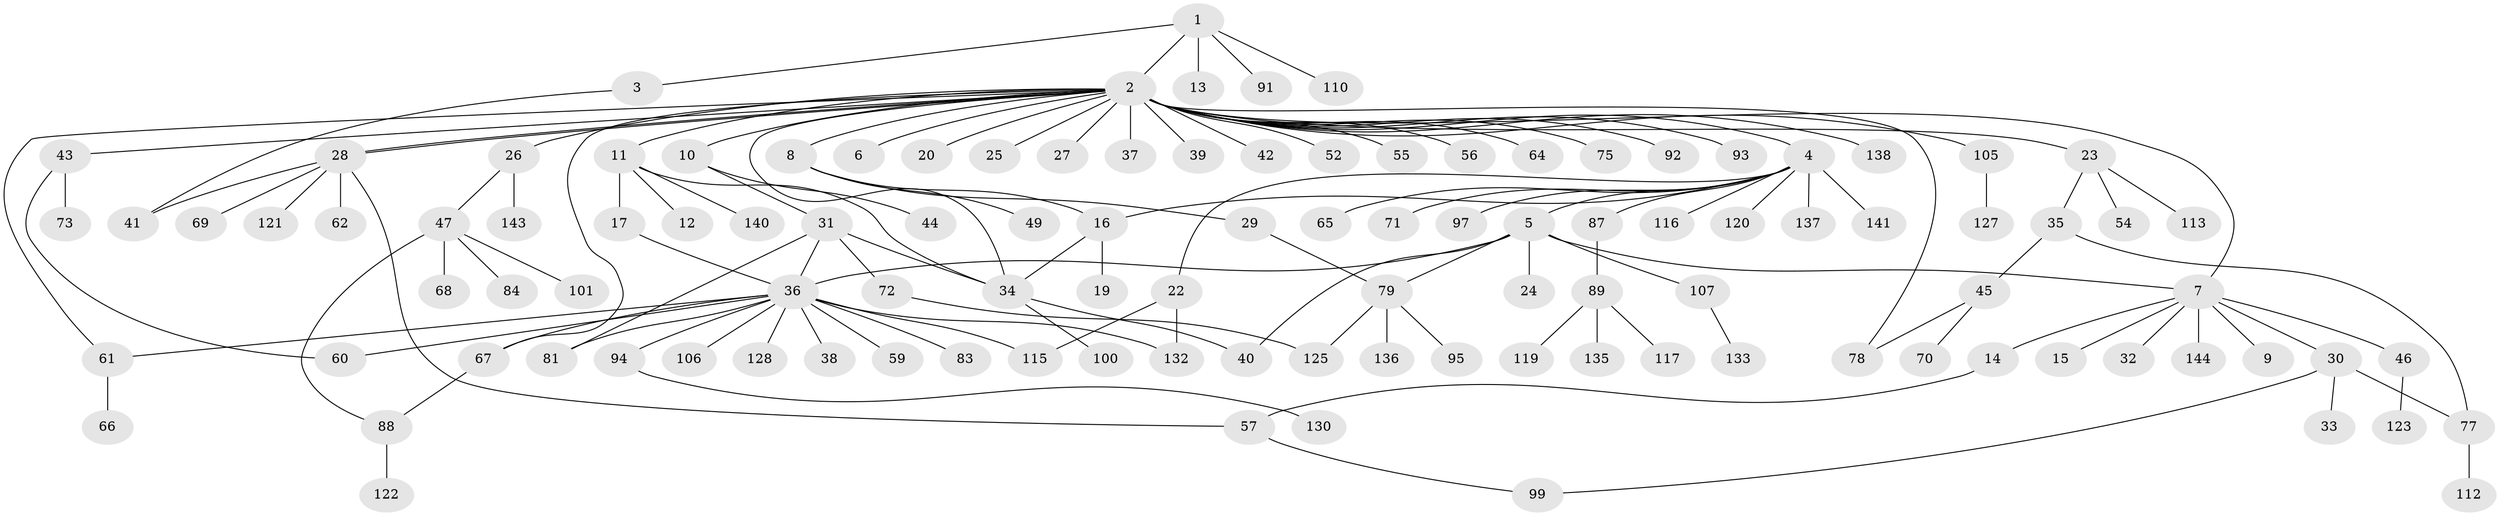 // Generated by graph-tools (version 1.1) at 2025/23/03/03/25 07:23:50]
// undirected, 112 vertices, 134 edges
graph export_dot {
graph [start="1"]
  node [color=gray90,style=filled];
  1 [super="+139"];
  2 [super="+50"];
  3 [super="+63"];
  4 [super="+51"];
  5;
  6;
  7 [super="+134"];
  8 [super="+76"];
  9;
  10 [super="+109"];
  11 [super="+82"];
  12;
  13;
  14 [super="+18"];
  15 [super="+21"];
  16;
  17 [super="+74"];
  19;
  20 [super="+131"];
  22;
  23 [super="+114"];
  24;
  25 [super="+86"];
  26;
  27;
  28 [super="+53"];
  29;
  30;
  31 [super="+80"];
  32;
  33;
  34 [super="+58"];
  35 [super="+129"];
  36 [super="+48"];
  37 [super="+124"];
  38;
  39;
  40;
  41;
  42;
  43 [super="+142"];
  44 [super="+102"];
  45 [super="+90"];
  46;
  47 [super="+108"];
  49;
  52;
  54;
  55;
  56;
  57 [super="+85"];
  59;
  60 [super="+104"];
  61 [super="+126"];
  62 [super="+111"];
  64;
  65;
  66;
  67;
  68;
  69;
  70;
  71;
  72;
  73;
  75;
  77 [super="+98"];
  78;
  79 [super="+103"];
  81;
  83;
  84;
  87;
  88 [super="+118"];
  89 [super="+96"];
  91;
  92;
  93;
  94;
  95;
  97;
  99 [super="+145"];
  100;
  101;
  105;
  106;
  107;
  110;
  112;
  113;
  115;
  116;
  117;
  119;
  120;
  121;
  122;
  123;
  125;
  127;
  128;
  130;
  132;
  133;
  135;
  136;
  137;
  138;
  140;
  141;
  143;
  144;
  1 -- 2;
  1 -- 3;
  1 -- 13;
  1 -- 91;
  1 -- 110;
  2 -- 4;
  2 -- 6;
  2 -- 7;
  2 -- 8;
  2 -- 10;
  2 -- 11;
  2 -- 20;
  2 -- 23;
  2 -- 25;
  2 -- 26;
  2 -- 27;
  2 -- 28;
  2 -- 28;
  2 -- 34;
  2 -- 37 [weight=2];
  2 -- 39;
  2 -- 42;
  2 -- 43;
  2 -- 52;
  2 -- 55;
  2 -- 56;
  2 -- 61;
  2 -- 64;
  2 -- 67;
  2 -- 75;
  2 -- 78;
  2 -- 92;
  2 -- 93;
  2 -- 105;
  2 -- 138;
  3 -- 41;
  4 -- 5;
  4 -- 22;
  4 -- 71;
  4 -- 116;
  4 -- 137;
  4 -- 16;
  4 -- 65;
  4 -- 97;
  4 -- 87;
  4 -- 120;
  4 -- 141;
  5 -- 7;
  5 -- 24;
  5 -- 36;
  5 -- 40;
  5 -- 79;
  5 -- 107;
  7 -- 9;
  7 -- 14;
  7 -- 15;
  7 -- 30;
  7 -- 32;
  7 -- 46;
  7 -- 144;
  8 -- 16;
  8 -- 29;
  8 -- 49;
  10 -- 31;
  10 -- 44;
  11 -- 12;
  11 -- 17;
  11 -- 140;
  11 -- 34;
  14 -- 57;
  16 -- 19;
  16 -- 34;
  17 -- 36;
  22 -- 115;
  22 -- 132;
  23 -- 35;
  23 -- 54;
  23 -- 113;
  26 -- 47;
  26 -- 143;
  28 -- 57;
  28 -- 69;
  28 -- 121;
  28 -- 41;
  28 -- 62;
  29 -- 79;
  30 -- 33;
  30 -- 99;
  30 -- 77;
  31 -- 36 [weight=2];
  31 -- 72;
  31 -- 81;
  31 -- 34;
  34 -- 40;
  34 -- 100;
  35 -- 45;
  35 -- 77;
  36 -- 38;
  36 -- 59;
  36 -- 61;
  36 -- 81;
  36 -- 83;
  36 -- 115;
  36 -- 128;
  36 -- 67;
  36 -- 132;
  36 -- 106;
  36 -- 60;
  36 -- 94;
  43 -- 60;
  43 -- 73;
  45 -- 70;
  45 -- 78;
  46 -- 123;
  47 -- 68;
  47 -- 84;
  47 -- 101;
  47 -- 88;
  57 -- 99;
  61 -- 66;
  67 -- 88;
  72 -- 125;
  77 -- 112;
  79 -- 95;
  79 -- 125;
  79 -- 136;
  87 -- 89;
  88 -- 122;
  89 -- 119;
  89 -- 135;
  89 -- 117;
  94 -- 130;
  105 -- 127;
  107 -- 133;
}
